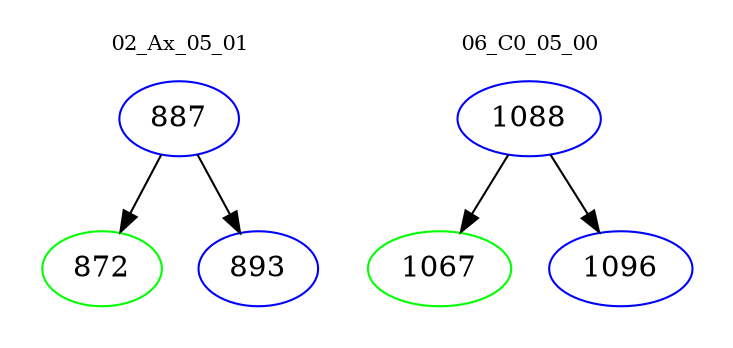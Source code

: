 digraph{
subgraph cluster_0 {
color = white
label = "02_Ax_05_01";
fontsize=10;
T0_887 [label="887", color="blue"]
T0_887 -> T0_872 [color="black"]
T0_872 [label="872", color="green"]
T0_887 -> T0_893 [color="black"]
T0_893 [label="893", color="blue"]
}
subgraph cluster_1 {
color = white
label = "06_C0_05_00";
fontsize=10;
T1_1088 [label="1088", color="blue"]
T1_1088 -> T1_1067 [color="black"]
T1_1067 [label="1067", color="green"]
T1_1088 -> T1_1096 [color="black"]
T1_1096 [label="1096", color="blue"]
}
}
